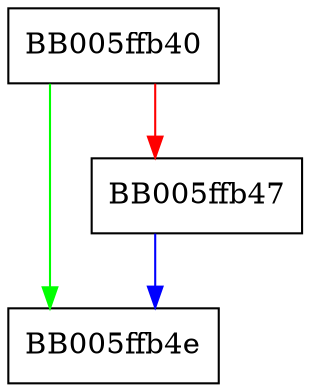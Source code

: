 digraph ossl_provider_get0_dispatch {
  node [shape="box"];
  graph [splines=ortho];
  BB005ffb40 -> BB005ffb4e [color="green"];
  BB005ffb40 -> BB005ffb47 [color="red"];
  BB005ffb47 -> BB005ffb4e [color="blue"];
}